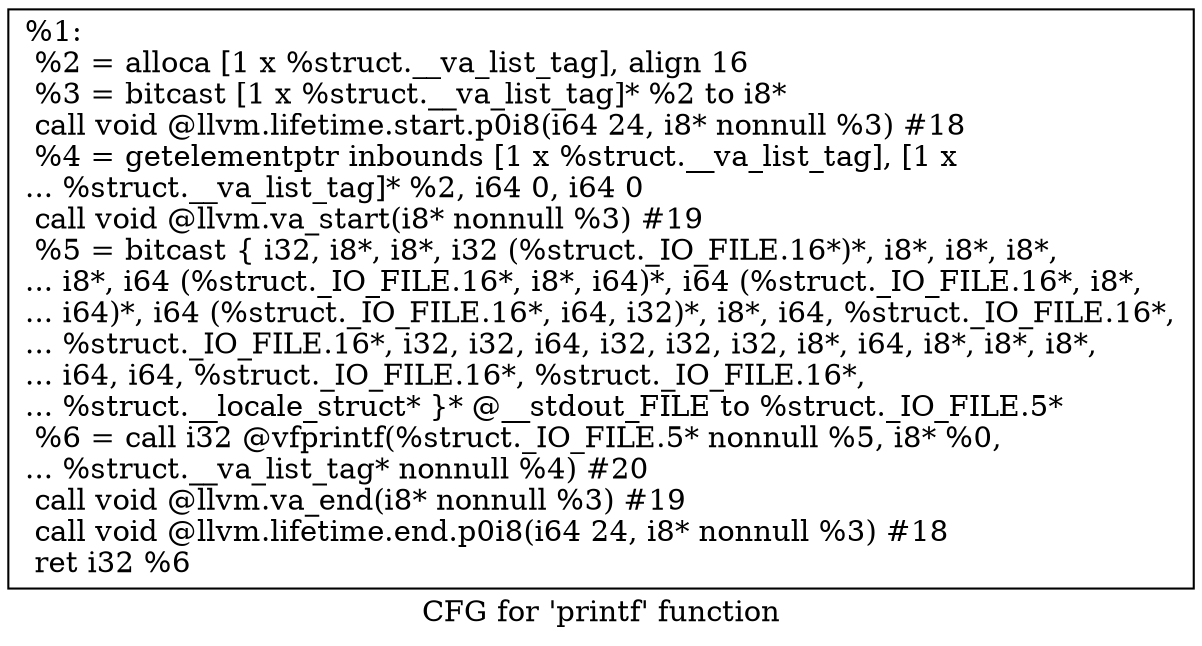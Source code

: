 digraph "CFG for 'printf' function" {
	label="CFG for 'printf' function";

	Node0x1ee8bf0 [shape=record,label="{%1:\l  %2 = alloca [1 x %struct.__va_list_tag], align 16\l  %3 = bitcast [1 x %struct.__va_list_tag]* %2 to i8*\l  call void @llvm.lifetime.start.p0i8(i64 24, i8* nonnull %3) #18\l  %4 = getelementptr inbounds [1 x %struct.__va_list_tag], [1 x\l... %struct.__va_list_tag]* %2, i64 0, i64 0\l  call void @llvm.va_start(i8* nonnull %3) #19\l  %5 = bitcast \{ i32, i8*, i8*, i32 (%struct._IO_FILE.16*)*, i8*, i8*, i8*,\l... i8*, i64 (%struct._IO_FILE.16*, i8*, i64)*, i64 (%struct._IO_FILE.16*, i8*,\l... i64)*, i64 (%struct._IO_FILE.16*, i64, i32)*, i8*, i64, %struct._IO_FILE.16*,\l... %struct._IO_FILE.16*, i32, i32, i64, i32, i32, i32, i8*, i64, i8*, i8*, i8*,\l... i64, i64, %struct._IO_FILE.16*, %struct._IO_FILE.16*,\l... %struct.__locale_struct* \}* @__stdout_FILE to %struct._IO_FILE.5*\l  %6 = call i32 @vfprintf(%struct._IO_FILE.5* nonnull %5, i8* %0,\l... %struct.__va_list_tag* nonnull %4) #20\l  call void @llvm.va_end(i8* nonnull %3) #19\l  call void @llvm.lifetime.end.p0i8(i64 24, i8* nonnull %3) #18\l  ret i32 %6\l}"];
}
